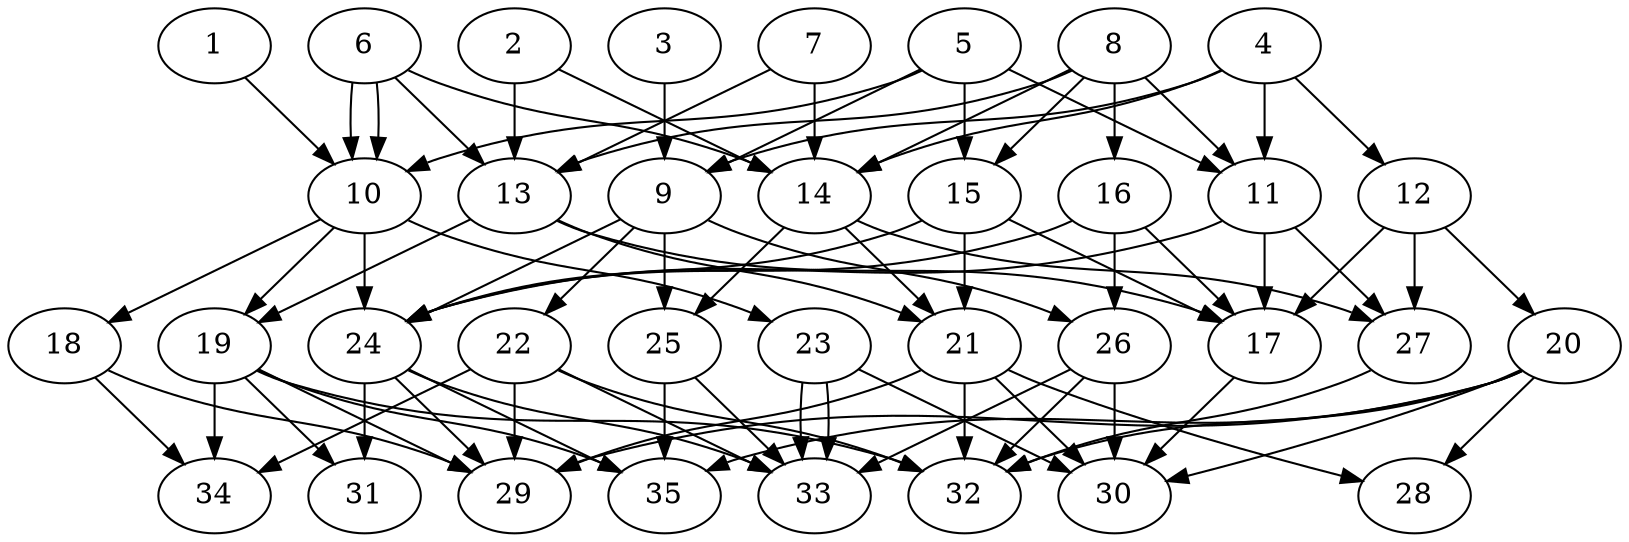 // DAG automatically generated by daggen at Tue Aug  6 16:28:02 2019
// ./daggen --dot -n 35 --ccr 0.4 --fat 0.6 --regular 0.5 --density 0.6 --mindata 5242880 --maxdata 52428800 
digraph G {
  1 [size="14525440", alpha="0.02", expect_size="5810176"] 
  1 -> 10 [size ="5810176"]
  2 [size="75671040", alpha="0.11", expect_size="30268416"] 
  2 -> 13 [size ="30268416"]
  2 -> 14 [size ="30268416"]
  3 [size="104104960", alpha="0.07", expect_size="41641984"] 
  3 -> 9 [size ="41641984"]
  4 [size="105310720", alpha="0.16", expect_size="42124288"] 
  4 -> 9 [size ="42124288"]
  4 -> 11 [size ="42124288"]
  4 -> 12 [size ="42124288"]
  4 -> 14 [size ="42124288"]
  5 [size="115481600", alpha="0.01", expect_size="46192640"] 
  5 -> 9 [size ="46192640"]
  5 -> 10 [size ="46192640"]
  5 -> 11 [size ="46192640"]
  5 -> 15 [size ="46192640"]
  6 [size="52538880", alpha="0.19", expect_size="21015552"] 
  6 -> 10 [size ="21015552"]
  6 -> 10 [size ="21015552"]
  6 -> 13 [size ="21015552"]
  6 -> 14 [size ="21015552"]
  7 [size="88576000", alpha="0.18", expect_size="35430400"] 
  7 -> 13 [size ="35430400"]
  7 -> 14 [size ="35430400"]
  8 [size="54848000", alpha="0.01", expect_size="21939200"] 
  8 -> 11 [size ="21939200"]
  8 -> 13 [size ="21939200"]
  8 -> 14 [size ="21939200"]
  8 -> 15 [size ="21939200"]
  8 -> 16 [size ="21939200"]
  9 [size="35532800", alpha="0.05", expect_size="14213120"] 
  9 -> 22 [size ="14213120"]
  9 -> 24 [size ="14213120"]
  9 -> 25 [size ="14213120"]
  9 -> 26 [size ="14213120"]
  10 [size="102238720", alpha="0.04", expect_size="40895488"] 
  10 -> 18 [size ="40895488"]
  10 -> 19 [size ="40895488"]
  10 -> 23 [size ="40895488"]
  10 -> 24 [size ="40895488"]
  11 [size="93652480", alpha="0.01", expect_size="37460992"] 
  11 -> 17 [size ="37460992"]
  11 -> 24 [size ="37460992"]
  11 -> 27 [size ="37460992"]
  12 [size="107458560", alpha="0.01", expect_size="42983424"] 
  12 -> 17 [size ="42983424"]
  12 -> 20 [size ="42983424"]
  12 -> 27 [size ="42983424"]
  13 [size="55001600", alpha="0.12", expect_size="22000640"] 
  13 -> 17 [size ="22000640"]
  13 -> 19 [size ="22000640"]
  13 -> 21 [size ="22000640"]
  14 [size="96273920", alpha="0.05", expect_size="38509568"] 
  14 -> 21 [size ="38509568"]
  14 -> 25 [size ="38509568"]
  14 -> 27 [size ="38509568"]
  15 [size="73282560", alpha="0.07", expect_size="29313024"] 
  15 -> 17 [size ="29313024"]
  15 -> 21 [size ="29313024"]
  15 -> 24 [size ="29313024"]
  16 [size="80565760", alpha="0.00", expect_size="32226304"] 
  16 -> 17 [size ="32226304"]
  16 -> 24 [size ="32226304"]
  16 -> 26 [size ="32226304"]
  17 [size="71941120", alpha="0.07", expect_size="28776448"] 
  17 -> 30 [size ="28776448"]
  18 [size="61358080", alpha="0.18", expect_size="24543232"] 
  18 -> 29 [size ="24543232"]
  18 -> 34 [size ="24543232"]
  19 [size="68520960", alpha="0.03", expect_size="27408384"] 
  19 -> 29 [size ="27408384"]
  19 -> 31 [size ="27408384"]
  19 -> 32 [size ="27408384"]
  19 -> 34 [size ="27408384"]
  19 -> 35 [size ="27408384"]
  20 [size="98432000", alpha="0.19", expect_size="39372800"] 
  20 -> 28 [size ="39372800"]
  20 -> 29 [size ="39372800"]
  20 -> 30 [size ="39372800"]
  20 -> 32 [size ="39372800"]
  20 -> 35 [size ="39372800"]
  21 [size="122488320", alpha="0.15", expect_size="48995328"] 
  21 -> 28 [size ="48995328"]
  21 -> 29 [size ="48995328"]
  21 -> 30 [size ="48995328"]
  21 -> 32 [size ="48995328"]
  22 [size="130936320", alpha="0.01", expect_size="52374528"] 
  22 -> 29 [size ="52374528"]
  22 -> 32 [size ="52374528"]
  22 -> 33 [size ="52374528"]
  22 -> 34 [size ="52374528"]
  23 [size="16768000", alpha="0.03", expect_size="6707200"] 
  23 -> 30 [size ="6707200"]
  23 -> 33 [size ="6707200"]
  23 -> 33 [size ="6707200"]
  24 [size="87301120", alpha="0.01", expect_size="34920448"] 
  24 -> 29 [size ="34920448"]
  24 -> 31 [size ="34920448"]
  24 -> 33 [size ="34920448"]
  24 -> 35 [size ="34920448"]
  25 [size="116984320", alpha="0.16", expect_size="46793728"] 
  25 -> 33 [size ="46793728"]
  25 -> 35 [size ="46793728"]
  26 [size="42519040", alpha="0.18", expect_size="17007616"] 
  26 -> 30 [size ="17007616"]
  26 -> 32 [size ="17007616"]
  26 -> 33 [size ="17007616"]
  27 [size="45112320", alpha="0.12", expect_size="18044928"] 
  27 -> 32 [size ="18044928"]
  28 [size="87946240", alpha="0.14", expect_size="35178496"] 
  29 [size="76892160", alpha="0.19", expect_size="30756864"] 
  30 [size="94251520", alpha="0.20", expect_size="37700608"] 
  31 [size="86574080", alpha="0.14", expect_size="34629632"] 
  32 [size="55275520", alpha="0.04", expect_size="22110208"] 
  33 [size="62922240", alpha="0.01", expect_size="25168896"] 
  34 [size="82547200", alpha="0.13", expect_size="33018880"] 
  35 [size="88394240", alpha="0.14", expect_size="35357696"] 
}
